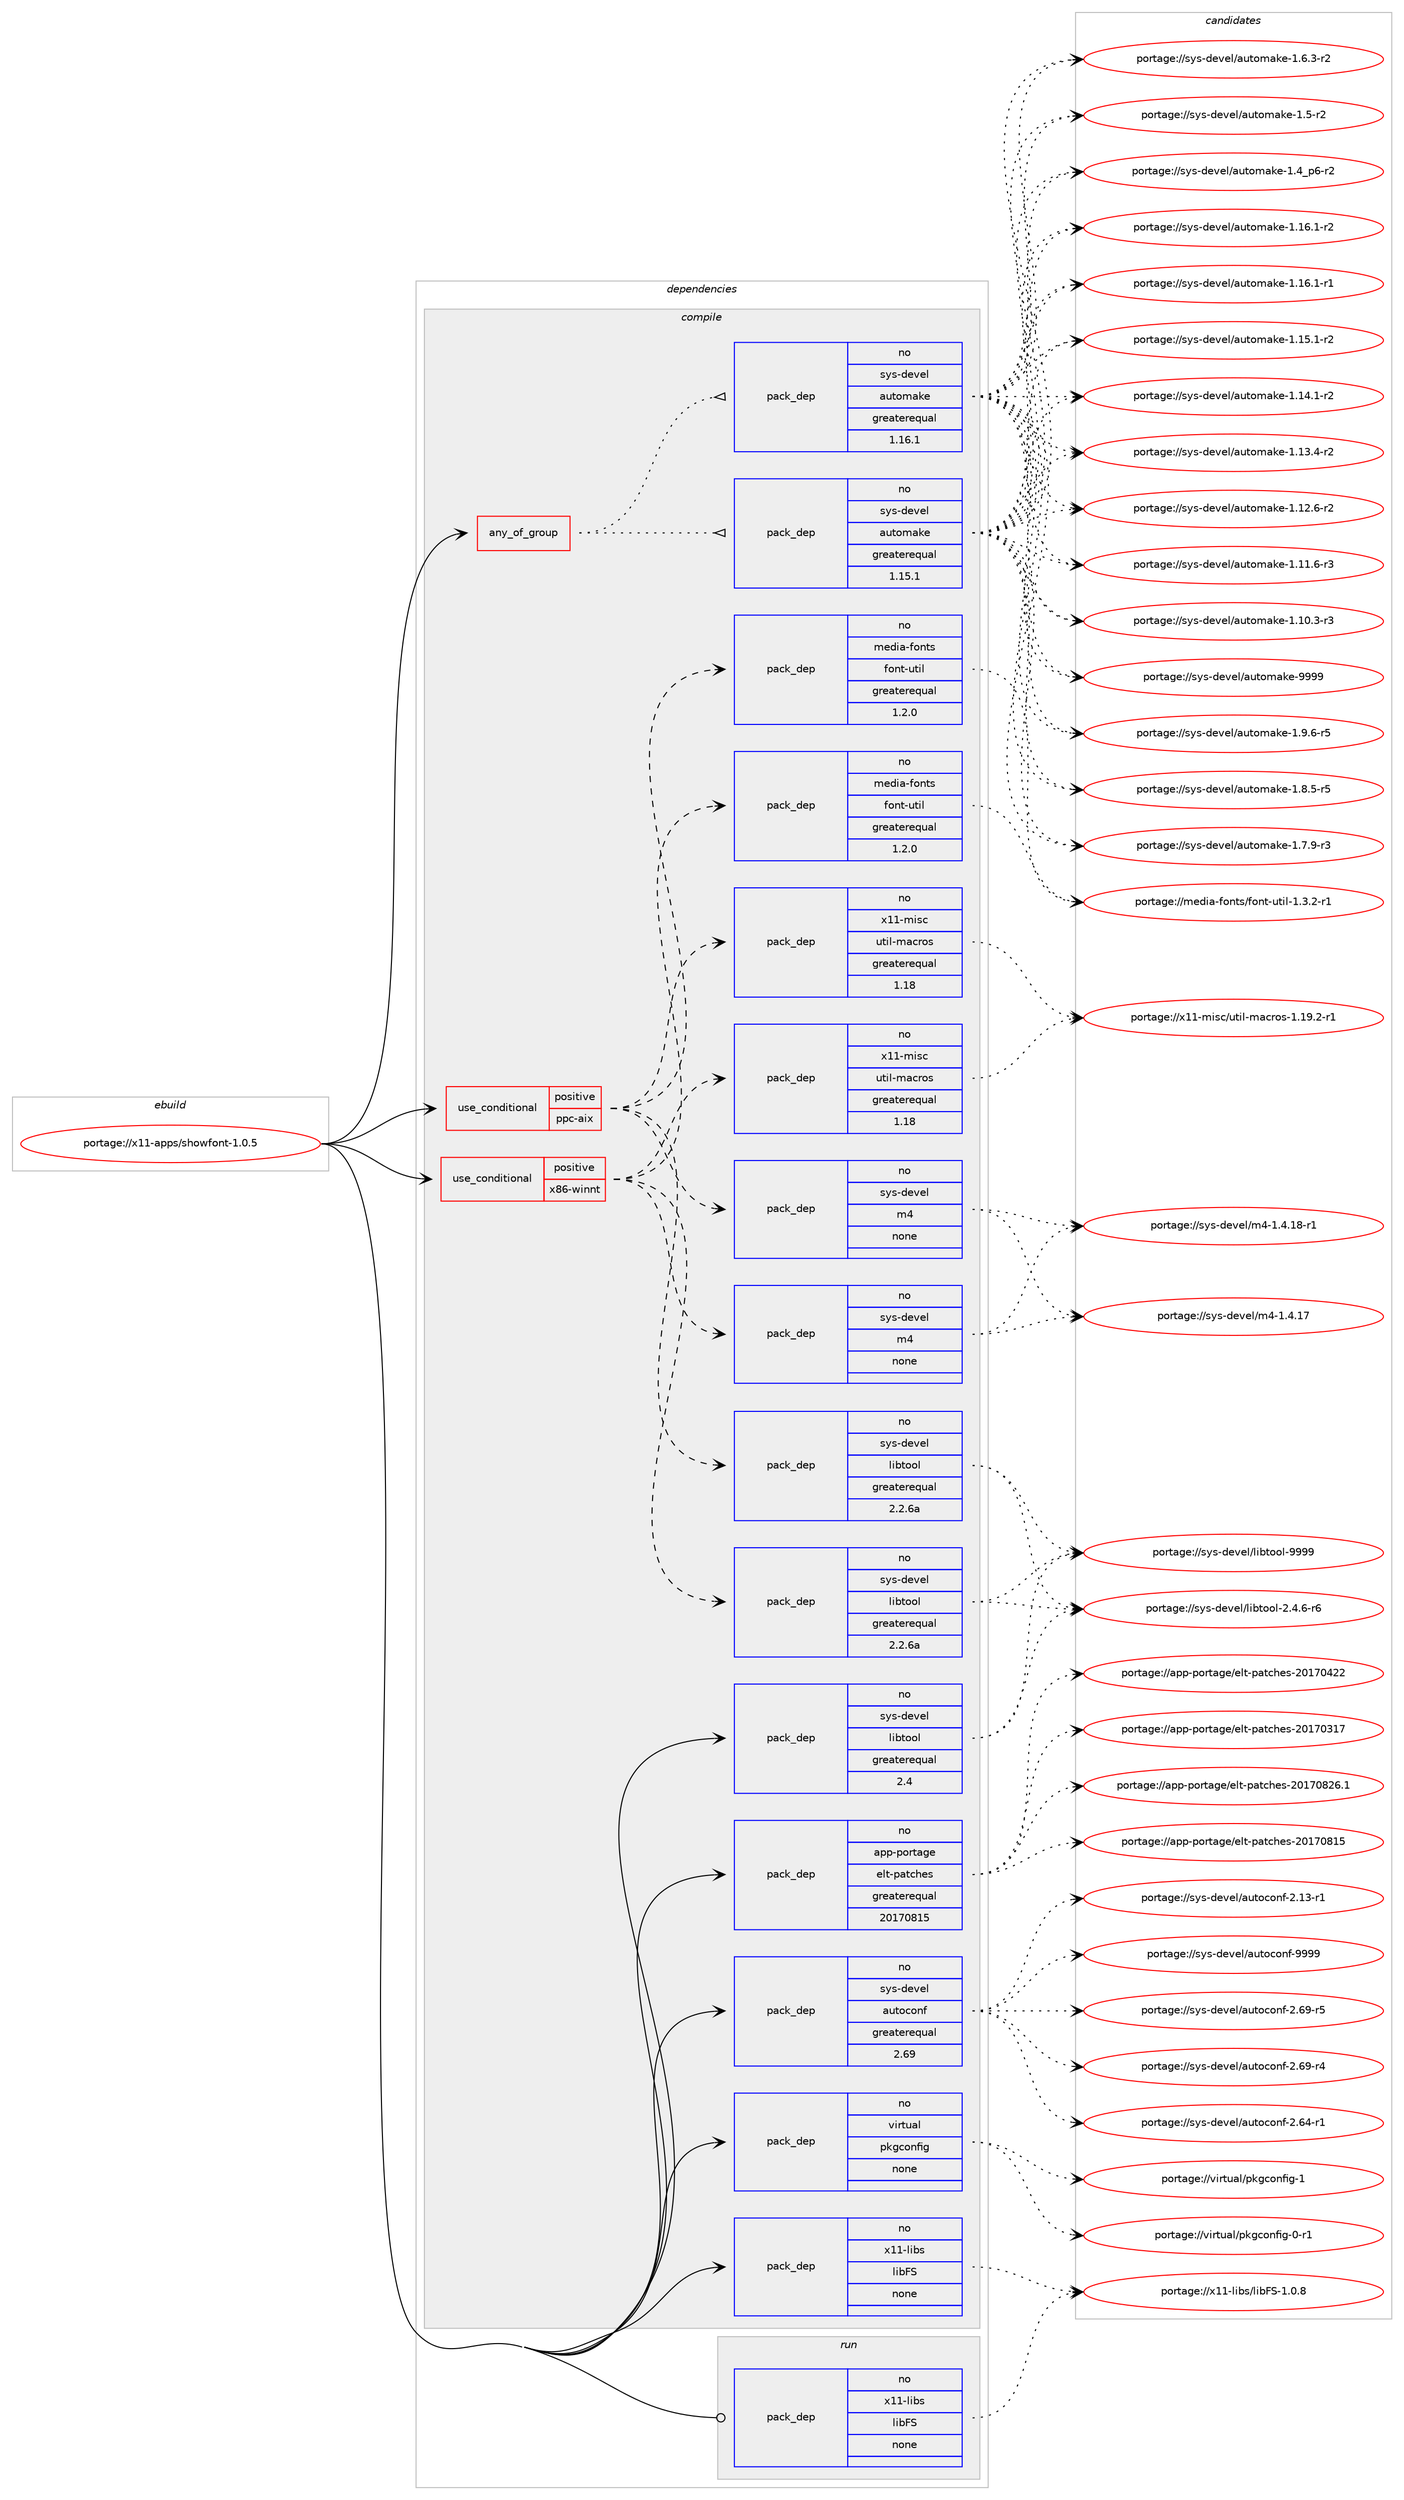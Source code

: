 digraph prolog {

# *************
# Graph options
# *************

newrank=true;
concentrate=true;
compound=true;
graph [rankdir=LR,fontname=Helvetica,fontsize=10,ranksep=1.5];#, ranksep=2.5, nodesep=0.2];
edge  [arrowhead=vee];
node  [fontname=Helvetica,fontsize=10];

# **********
# The ebuild
# **********

subgraph cluster_leftcol {
color=gray;
rank=same;
label=<<i>ebuild</i>>;
id [label="portage://x11-apps/showfont-1.0.5", color=red, width=4, href="../x11-apps/showfont-1.0.5.svg"];
}

# ****************
# The dependencies
# ****************

subgraph cluster_midcol {
color=gray;
label=<<i>dependencies</i>>;
subgraph cluster_compile {
fillcolor="#eeeeee";
style=filled;
label=<<i>compile</i>>;
subgraph any325 {
dependency17321 [label=<<TABLE BORDER="0" CELLBORDER="1" CELLSPACING="0" CELLPADDING="4"><TR><TD CELLPADDING="10">any_of_group</TD></TR></TABLE>>, shape=none, color=red];subgraph pack14770 {
dependency17322 [label=<<TABLE BORDER="0" CELLBORDER="1" CELLSPACING="0" CELLPADDING="4" WIDTH="220"><TR><TD ROWSPAN="6" CELLPADDING="30">pack_dep</TD></TR><TR><TD WIDTH="110">no</TD></TR><TR><TD>sys-devel</TD></TR><TR><TD>automake</TD></TR><TR><TD>greaterequal</TD></TR><TR><TD>1.16.1</TD></TR></TABLE>>, shape=none, color=blue];
}
dependency17321:e -> dependency17322:w [weight=20,style="dotted",arrowhead="oinv"];
subgraph pack14771 {
dependency17323 [label=<<TABLE BORDER="0" CELLBORDER="1" CELLSPACING="0" CELLPADDING="4" WIDTH="220"><TR><TD ROWSPAN="6" CELLPADDING="30">pack_dep</TD></TR><TR><TD WIDTH="110">no</TD></TR><TR><TD>sys-devel</TD></TR><TR><TD>automake</TD></TR><TR><TD>greaterequal</TD></TR><TR><TD>1.15.1</TD></TR></TABLE>>, shape=none, color=blue];
}
dependency17321:e -> dependency17323:w [weight=20,style="dotted",arrowhead="oinv"];
}
id:e -> dependency17321:w [weight=20,style="solid",arrowhead="vee"];
subgraph cond2211 {
dependency17324 [label=<<TABLE BORDER="0" CELLBORDER="1" CELLSPACING="0" CELLPADDING="4"><TR><TD ROWSPAN="3" CELLPADDING="10">use_conditional</TD></TR><TR><TD>positive</TD></TR><TR><TD>ppc-aix</TD></TR></TABLE>>, shape=none, color=red];
subgraph pack14772 {
dependency17325 [label=<<TABLE BORDER="0" CELLBORDER="1" CELLSPACING="0" CELLPADDING="4" WIDTH="220"><TR><TD ROWSPAN="6" CELLPADDING="30">pack_dep</TD></TR><TR><TD WIDTH="110">no</TD></TR><TR><TD>sys-devel</TD></TR><TR><TD>libtool</TD></TR><TR><TD>greaterequal</TD></TR><TR><TD>2.2.6a</TD></TR></TABLE>>, shape=none, color=blue];
}
dependency17324:e -> dependency17325:w [weight=20,style="dashed",arrowhead="vee"];
subgraph pack14773 {
dependency17326 [label=<<TABLE BORDER="0" CELLBORDER="1" CELLSPACING="0" CELLPADDING="4" WIDTH="220"><TR><TD ROWSPAN="6" CELLPADDING="30">pack_dep</TD></TR><TR><TD WIDTH="110">no</TD></TR><TR><TD>sys-devel</TD></TR><TR><TD>m4</TD></TR><TR><TD>none</TD></TR><TR><TD></TD></TR></TABLE>>, shape=none, color=blue];
}
dependency17324:e -> dependency17326:w [weight=20,style="dashed",arrowhead="vee"];
subgraph pack14774 {
dependency17327 [label=<<TABLE BORDER="0" CELLBORDER="1" CELLSPACING="0" CELLPADDING="4" WIDTH="220"><TR><TD ROWSPAN="6" CELLPADDING="30">pack_dep</TD></TR><TR><TD WIDTH="110">no</TD></TR><TR><TD>x11-misc</TD></TR><TR><TD>util-macros</TD></TR><TR><TD>greaterequal</TD></TR><TR><TD>1.18</TD></TR></TABLE>>, shape=none, color=blue];
}
dependency17324:e -> dependency17327:w [weight=20,style="dashed",arrowhead="vee"];
subgraph pack14775 {
dependency17328 [label=<<TABLE BORDER="0" CELLBORDER="1" CELLSPACING="0" CELLPADDING="4" WIDTH="220"><TR><TD ROWSPAN="6" CELLPADDING="30">pack_dep</TD></TR><TR><TD WIDTH="110">no</TD></TR><TR><TD>media-fonts</TD></TR><TR><TD>font-util</TD></TR><TR><TD>greaterequal</TD></TR><TR><TD>1.2.0</TD></TR></TABLE>>, shape=none, color=blue];
}
dependency17324:e -> dependency17328:w [weight=20,style="dashed",arrowhead="vee"];
}
id:e -> dependency17324:w [weight=20,style="solid",arrowhead="vee"];
subgraph cond2212 {
dependency17329 [label=<<TABLE BORDER="0" CELLBORDER="1" CELLSPACING="0" CELLPADDING="4"><TR><TD ROWSPAN="3" CELLPADDING="10">use_conditional</TD></TR><TR><TD>positive</TD></TR><TR><TD>x86-winnt</TD></TR></TABLE>>, shape=none, color=red];
subgraph pack14776 {
dependency17330 [label=<<TABLE BORDER="0" CELLBORDER="1" CELLSPACING="0" CELLPADDING="4" WIDTH="220"><TR><TD ROWSPAN="6" CELLPADDING="30">pack_dep</TD></TR><TR><TD WIDTH="110">no</TD></TR><TR><TD>sys-devel</TD></TR><TR><TD>libtool</TD></TR><TR><TD>greaterequal</TD></TR><TR><TD>2.2.6a</TD></TR></TABLE>>, shape=none, color=blue];
}
dependency17329:e -> dependency17330:w [weight=20,style="dashed",arrowhead="vee"];
subgraph pack14777 {
dependency17331 [label=<<TABLE BORDER="0" CELLBORDER="1" CELLSPACING="0" CELLPADDING="4" WIDTH="220"><TR><TD ROWSPAN="6" CELLPADDING="30">pack_dep</TD></TR><TR><TD WIDTH="110">no</TD></TR><TR><TD>sys-devel</TD></TR><TR><TD>m4</TD></TR><TR><TD>none</TD></TR><TR><TD></TD></TR></TABLE>>, shape=none, color=blue];
}
dependency17329:e -> dependency17331:w [weight=20,style="dashed",arrowhead="vee"];
subgraph pack14778 {
dependency17332 [label=<<TABLE BORDER="0" CELLBORDER="1" CELLSPACING="0" CELLPADDING="4" WIDTH="220"><TR><TD ROWSPAN="6" CELLPADDING="30">pack_dep</TD></TR><TR><TD WIDTH="110">no</TD></TR><TR><TD>x11-misc</TD></TR><TR><TD>util-macros</TD></TR><TR><TD>greaterequal</TD></TR><TR><TD>1.18</TD></TR></TABLE>>, shape=none, color=blue];
}
dependency17329:e -> dependency17332:w [weight=20,style="dashed",arrowhead="vee"];
subgraph pack14779 {
dependency17333 [label=<<TABLE BORDER="0" CELLBORDER="1" CELLSPACING="0" CELLPADDING="4" WIDTH="220"><TR><TD ROWSPAN="6" CELLPADDING="30">pack_dep</TD></TR><TR><TD WIDTH="110">no</TD></TR><TR><TD>media-fonts</TD></TR><TR><TD>font-util</TD></TR><TR><TD>greaterequal</TD></TR><TR><TD>1.2.0</TD></TR></TABLE>>, shape=none, color=blue];
}
dependency17329:e -> dependency17333:w [weight=20,style="dashed",arrowhead="vee"];
}
id:e -> dependency17329:w [weight=20,style="solid",arrowhead="vee"];
subgraph pack14780 {
dependency17334 [label=<<TABLE BORDER="0" CELLBORDER="1" CELLSPACING="0" CELLPADDING="4" WIDTH="220"><TR><TD ROWSPAN="6" CELLPADDING="30">pack_dep</TD></TR><TR><TD WIDTH="110">no</TD></TR><TR><TD>app-portage</TD></TR><TR><TD>elt-patches</TD></TR><TR><TD>greaterequal</TD></TR><TR><TD>20170815</TD></TR></TABLE>>, shape=none, color=blue];
}
id:e -> dependency17334:w [weight=20,style="solid",arrowhead="vee"];
subgraph pack14781 {
dependency17335 [label=<<TABLE BORDER="0" CELLBORDER="1" CELLSPACING="0" CELLPADDING="4" WIDTH="220"><TR><TD ROWSPAN="6" CELLPADDING="30">pack_dep</TD></TR><TR><TD WIDTH="110">no</TD></TR><TR><TD>sys-devel</TD></TR><TR><TD>autoconf</TD></TR><TR><TD>greaterequal</TD></TR><TR><TD>2.69</TD></TR></TABLE>>, shape=none, color=blue];
}
id:e -> dependency17335:w [weight=20,style="solid",arrowhead="vee"];
subgraph pack14782 {
dependency17336 [label=<<TABLE BORDER="0" CELLBORDER="1" CELLSPACING="0" CELLPADDING="4" WIDTH="220"><TR><TD ROWSPAN="6" CELLPADDING="30">pack_dep</TD></TR><TR><TD WIDTH="110">no</TD></TR><TR><TD>sys-devel</TD></TR><TR><TD>libtool</TD></TR><TR><TD>greaterequal</TD></TR><TR><TD>2.4</TD></TR></TABLE>>, shape=none, color=blue];
}
id:e -> dependency17336:w [weight=20,style="solid",arrowhead="vee"];
subgraph pack14783 {
dependency17337 [label=<<TABLE BORDER="0" CELLBORDER="1" CELLSPACING="0" CELLPADDING="4" WIDTH="220"><TR><TD ROWSPAN="6" CELLPADDING="30">pack_dep</TD></TR><TR><TD WIDTH="110">no</TD></TR><TR><TD>virtual</TD></TR><TR><TD>pkgconfig</TD></TR><TR><TD>none</TD></TR><TR><TD></TD></TR></TABLE>>, shape=none, color=blue];
}
id:e -> dependency17337:w [weight=20,style="solid",arrowhead="vee"];
subgraph pack14784 {
dependency17338 [label=<<TABLE BORDER="0" CELLBORDER="1" CELLSPACING="0" CELLPADDING="4" WIDTH="220"><TR><TD ROWSPAN="6" CELLPADDING="30">pack_dep</TD></TR><TR><TD WIDTH="110">no</TD></TR><TR><TD>x11-libs</TD></TR><TR><TD>libFS</TD></TR><TR><TD>none</TD></TR><TR><TD></TD></TR></TABLE>>, shape=none, color=blue];
}
id:e -> dependency17338:w [weight=20,style="solid",arrowhead="vee"];
}
subgraph cluster_compileandrun {
fillcolor="#eeeeee";
style=filled;
label=<<i>compile and run</i>>;
}
subgraph cluster_run {
fillcolor="#eeeeee";
style=filled;
label=<<i>run</i>>;
subgraph pack14785 {
dependency17339 [label=<<TABLE BORDER="0" CELLBORDER="1" CELLSPACING="0" CELLPADDING="4" WIDTH="220"><TR><TD ROWSPAN="6" CELLPADDING="30">pack_dep</TD></TR><TR><TD WIDTH="110">no</TD></TR><TR><TD>x11-libs</TD></TR><TR><TD>libFS</TD></TR><TR><TD>none</TD></TR><TR><TD></TD></TR></TABLE>>, shape=none, color=blue];
}
id:e -> dependency17339:w [weight=20,style="solid",arrowhead="odot"];
}
}

# **************
# The candidates
# **************

subgraph cluster_choices {
rank=same;
color=gray;
label=<<i>candidates</i>>;

subgraph choice14770 {
color=black;
nodesep=1;
choice115121115451001011181011084797117116111109971071014557575757 [label="portage://sys-devel/automake-9999", color=red, width=4,href="../sys-devel/automake-9999.svg"];
choice115121115451001011181011084797117116111109971071014549465746544511453 [label="portage://sys-devel/automake-1.9.6-r5", color=red, width=4,href="../sys-devel/automake-1.9.6-r5.svg"];
choice115121115451001011181011084797117116111109971071014549465646534511453 [label="portage://sys-devel/automake-1.8.5-r5", color=red, width=4,href="../sys-devel/automake-1.8.5-r5.svg"];
choice115121115451001011181011084797117116111109971071014549465546574511451 [label="portage://sys-devel/automake-1.7.9-r3", color=red, width=4,href="../sys-devel/automake-1.7.9-r3.svg"];
choice115121115451001011181011084797117116111109971071014549465446514511450 [label="portage://sys-devel/automake-1.6.3-r2", color=red, width=4,href="../sys-devel/automake-1.6.3-r2.svg"];
choice11512111545100101118101108479711711611110997107101454946534511450 [label="portage://sys-devel/automake-1.5-r2", color=red, width=4,href="../sys-devel/automake-1.5-r2.svg"];
choice115121115451001011181011084797117116111109971071014549465295112544511450 [label="portage://sys-devel/automake-1.4_p6-r2", color=red, width=4,href="../sys-devel/automake-1.4_p6-r2.svg"];
choice11512111545100101118101108479711711611110997107101454946495446494511450 [label="portage://sys-devel/automake-1.16.1-r2", color=red, width=4,href="../sys-devel/automake-1.16.1-r2.svg"];
choice11512111545100101118101108479711711611110997107101454946495446494511449 [label="portage://sys-devel/automake-1.16.1-r1", color=red, width=4,href="../sys-devel/automake-1.16.1-r1.svg"];
choice11512111545100101118101108479711711611110997107101454946495346494511450 [label="portage://sys-devel/automake-1.15.1-r2", color=red, width=4,href="../sys-devel/automake-1.15.1-r2.svg"];
choice11512111545100101118101108479711711611110997107101454946495246494511450 [label="portage://sys-devel/automake-1.14.1-r2", color=red, width=4,href="../sys-devel/automake-1.14.1-r2.svg"];
choice11512111545100101118101108479711711611110997107101454946495146524511450 [label="portage://sys-devel/automake-1.13.4-r2", color=red, width=4,href="../sys-devel/automake-1.13.4-r2.svg"];
choice11512111545100101118101108479711711611110997107101454946495046544511450 [label="portage://sys-devel/automake-1.12.6-r2", color=red, width=4,href="../sys-devel/automake-1.12.6-r2.svg"];
choice11512111545100101118101108479711711611110997107101454946494946544511451 [label="portage://sys-devel/automake-1.11.6-r3", color=red, width=4,href="../sys-devel/automake-1.11.6-r3.svg"];
choice11512111545100101118101108479711711611110997107101454946494846514511451 [label="portage://sys-devel/automake-1.10.3-r3", color=red, width=4,href="../sys-devel/automake-1.10.3-r3.svg"];
dependency17322:e -> choice115121115451001011181011084797117116111109971071014557575757:w [style=dotted,weight="100"];
dependency17322:e -> choice115121115451001011181011084797117116111109971071014549465746544511453:w [style=dotted,weight="100"];
dependency17322:e -> choice115121115451001011181011084797117116111109971071014549465646534511453:w [style=dotted,weight="100"];
dependency17322:e -> choice115121115451001011181011084797117116111109971071014549465546574511451:w [style=dotted,weight="100"];
dependency17322:e -> choice115121115451001011181011084797117116111109971071014549465446514511450:w [style=dotted,weight="100"];
dependency17322:e -> choice11512111545100101118101108479711711611110997107101454946534511450:w [style=dotted,weight="100"];
dependency17322:e -> choice115121115451001011181011084797117116111109971071014549465295112544511450:w [style=dotted,weight="100"];
dependency17322:e -> choice11512111545100101118101108479711711611110997107101454946495446494511450:w [style=dotted,weight="100"];
dependency17322:e -> choice11512111545100101118101108479711711611110997107101454946495446494511449:w [style=dotted,weight="100"];
dependency17322:e -> choice11512111545100101118101108479711711611110997107101454946495346494511450:w [style=dotted,weight="100"];
dependency17322:e -> choice11512111545100101118101108479711711611110997107101454946495246494511450:w [style=dotted,weight="100"];
dependency17322:e -> choice11512111545100101118101108479711711611110997107101454946495146524511450:w [style=dotted,weight="100"];
dependency17322:e -> choice11512111545100101118101108479711711611110997107101454946495046544511450:w [style=dotted,weight="100"];
dependency17322:e -> choice11512111545100101118101108479711711611110997107101454946494946544511451:w [style=dotted,weight="100"];
dependency17322:e -> choice11512111545100101118101108479711711611110997107101454946494846514511451:w [style=dotted,weight="100"];
}
subgraph choice14771 {
color=black;
nodesep=1;
choice115121115451001011181011084797117116111109971071014557575757 [label="portage://sys-devel/automake-9999", color=red, width=4,href="../sys-devel/automake-9999.svg"];
choice115121115451001011181011084797117116111109971071014549465746544511453 [label="portage://sys-devel/automake-1.9.6-r5", color=red, width=4,href="../sys-devel/automake-1.9.6-r5.svg"];
choice115121115451001011181011084797117116111109971071014549465646534511453 [label="portage://sys-devel/automake-1.8.5-r5", color=red, width=4,href="../sys-devel/automake-1.8.5-r5.svg"];
choice115121115451001011181011084797117116111109971071014549465546574511451 [label="portage://sys-devel/automake-1.7.9-r3", color=red, width=4,href="../sys-devel/automake-1.7.9-r3.svg"];
choice115121115451001011181011084797117116111109971071014549465446514511450 [label="portage://sys-devel/automake-1.6.3-r2", color=red, width=4,href="../sys-devel/automake-1.6.3-r2.svg"];
choice11512111545100101118101108479711711611110997107101454946534511450 [label="portage://sys-devel/automake-1.5-r2", color=red, width=4,href="../sys-devel/automake-1.5-r2.svg"];
choice115121115451001011181011084797117116111109971071014549465295112544511450 [label="portage://sys-devel/automake-1.4_p6-r2", color=red, width=4,href="../sys-devel/automake-1.4_p6-r2.svg"];
choice11512111545100101118101108479711711611110997107101454946495446494511450 [label="portage://sys-devel/automake-1.16.1-r2", color=red, width=4,href="../sys-devel/automake-1.16.1-r2.svg"];
choice11512111545100101118101108479711711611110997107101454946495446494511449 [label="portage://sys-devel/automake-1.16.1-r1", color=red, width=4,href="../sys-devel/automake-1.16.1-r1.svg"];
choice11512111545100101118101108479711711611110997107101454946495346494511450 [label="portage://sys-devel/automake-1.15.1-r2", color=red, width=4,href="../sys-devel/automake-1.15.1-r2.svg"];
choice11512111545100101118101108479711711611110997107101454946495246494511450 [label="portage://sys-devel/automake-1.14.1-r2", color=red, width=4,href="../sys-devel/automake-1.14.1-r2.svg"];
choice11512111545100101118101108479711711611110997107101454946495146524511450 [label="portage://sys-devel/automake-1.13.4-r2", color=red, width=4,href="../sys-devel/automake-1.13.4-r2.svg"];
choice11512111545100101118101108479711711611110997107101454946495046544511450 [label="portage://sys-devel/automake-1.12.6-r2", color=red, width=4,href="../sys-devel/automake-1.12.6-r2.svg"];
choice11512111545100101118101108479711711611110997107101454946494946544511451 [label="portage://sys-devel/automake-1.11.6-r3", color=red, width=4,href="../sys-devel/automake-1.11.6-r3.svg"];
choice11512111545100101118101108479711711611110997107101454946494846514511451 [label="portage://sys-devel/automake-1.10.3-r3", color=red, width=4,href="../sys-devel/automake-1.10.3-r3.svg"];
dependency17323:e -> choice115121115451001011181011084797117116111109971071014557575757:w [style=dotted,weight="100"];
dependency17323:e -> choice115121115451001011181011084797117116111109971071014549465746544511453:w [style=dotted,weight="100"];
dependency17323:e -> choice115121115451001011181011084797117116111109971071014549465646534511453:w [style=dotted,weight="100"];
dependency17323:e -> choice115121115451001011181011084797117116111109971071014549465546574511451:w [style=dotted,weight="100"];
dependency17323:e -> choice115121115451001011181011084797117116111109971071014549465446514511450:w [style=dotted,weight="100"];
dependency17323:e -> choice11512111545100101118101108479711711611110997107101454946534511450:w [style=dotted,weight="100"];
dependency17323:e -> choice115121115451001011181011084797117116111109971071014549465295112544511450:w [style=dotted,weight="100"];
dependency17323:e -> choice11512111545100101118101108479711711611110997107101454946495446494511450:w [style=dotted,weight="100"];
dependency17323:e -> choice11512111545100101118101108479711711611110997107101454946495446494511449:w [style=dotted,weight="100"];
dependency17323:e -> choice11512111545100101118101108479711711611110997107101454946495346494511450:w [style=dotted,weight="100"];
dependency17323:e -> choice11512111545100101118101108479711711611110997107101454946495246494511450:w [style=dotted,weight="100"];
dependency17323:e -> choice11512111545100101118101108479711711611110997107101454946495146524511450:w [style=dotted,weight="100"];
dependency17323:e -> choice11512111545100101118101108479711711611110997107101454946495046544511450:w [style=dotted,weight="100"];
dependency17323:e -> choice11512111545100101118101108479711711611110997107101454946494946544511451:w [style=dotted,weight="100"];
dependency17323:e -> choice11512111545100101118101108479711711611110997107101454946494846514511451:w [style=dotted,weight="100"];
}
subgraph choice14772 {
color=black;
nodesep=1;
choice1151211154510010111810110847108105981161111111084557575757 [label="portage://sys-devel/libtool-9999", color=red, width=4,href="../sys-devel/libtool-9999.svg"];
choice1151211154510010111810110847108105981161111111084550465246544511454 [label="portage://sys-devel/libtool-2.4.6-r6", color=red, width=4,href="../sys-devel/libtool-2.4.6-r6.svg"];
dependency17325:e -> choice1151211154510010111810110847108105981161111111084557575757:w [style=dotted,weight="100"];
dependency17325:e -> choice1151211154510010111810110847108105981161111111084550465246544511454:w [style=dotted,weight="100"];
}
subgraph choice14773 {
color=black;
nodesep=1;
choice115121115451001011181011084710952454946524649564511449 [label="portage://sys-devel/m4-1.4.18-r1", color=red, width=4,href="../sys-devel/m4-1.4.18-r1.svg"];
choice11512111545100101118101108471095245494652464955 [label="portage://sys-devel/m4-1.4.17", color=red, width=4,href="../sys-devel/m4-1.4.17.svg"];
dependency17326:e -> choice115121115451001011181011084710952454946524649564511449:w [style=dotted,weight="100"];
dependency17326:e -> choice11512111545100101118101108471095245494652464955:w [style=dotted,weight="100"];
}
subgraph choice14774 {
color=black;
nodesep=1;
choice1204949451091051159947117116105108451099799114111115454946495746504511449 [label="portage://x11-misc/util-macros-1.19.2-r1", color=red, width=4,href="../x11-misc/util-macros-1.19.2-r1.svg"];
dependency17327:e -> choice1204949451091051159947117116105108451099799114111115454946495746504511449:w [style=dotted,weight="100"];
}
subgraph choice14775 {
color=black;
nodesep=1;
choice109101100105974510211111011611547102111110116451171161051084549465146504511449 [label="portage://media-fonts/font-util-1.3.2-r1", color=red, width=4,href="../media-fonts/font-util-1.3.2-r1.svg"];
dependency17328:e -> choice109101100105974510211111011611547102111110116451171161051084549465146504511449:w [style=dotted,weight="100"];
}
subgraph choice14776 {
color=black;
nodesep=1;
choice1151211154510010111810110847108105981161111111084557575757 [label="portage://sys-devel/libtool-9999", color=red, width=4,href="../sys-devel/libtool-9999.svg"];
choice1151211154510010111810110847108105981161111111084550465246544511454 [label="portage://sys-devel/libtool-2.4.6-r6", color=red, width=4,href="../sys-devel/libtool-2.4.6-r6.svg"];
dependency17330:e -> choice1151211154510010111810110847108105981161111111084557575757:w [style=dotted,weight="100"];
dependency17330:e -> choice1151211154510010111810110847108105981161111111084550465246544511454:w [style=dotted,weight="100"];
}
subgraph choice14777 {
color=black;
nodesep=1;
choice115121115451001011181011084710952454946524649564511449 [label="portage://sys-devel/m4-1.4.18-r1", color=red, width=4,href="../sys-devel/m4-1.4.18-r1.svg"];
choice11512111545100101118101108471095245494652464955 [label="portage://sys-devel/m4-1.4.17", color=red, width=4,href="../sys-devel/m4-1.4.17.svg"];
dependency17331:e -> choice115121115451001011181011084710952454946524649564511449:w [style=dotted,weight="100"];
dependency17331:e -> choice11512111545100101118101108471095245494652464955:w [style=dotted,weight="100"];
}
subgraph choice14778 {
color=black;
nodesep=1;
choice1204949451091051159947117116105108451099799114111115454946495746504511449 [label="portage://x11-misc/util-macros-1.19.2-r1", color=red, width=4,href="../x11-misc/util-macros-1.19.2-r1.svg"];
dependency17332:e -> choice1204949451091051159947117116105108451099799114111115454946495746504511449:w [style=dotted,weight="100"];
}
subgraph choice14779 {
color=black;
nodesep=1;
choice109101100105974510211111011611547102111110116451171161051084549465146504511449 [label="portage://media-fonts/font-util-1.3.2-r1", color=red, width=4,href="../media-fonts/font-util-1.3.2-r1.svg"];
dependency17333:e -> choice109101100105974510211111011611547102111110116451171161051084549465146504511449:w [style=dotted,weight="100"];
}
subgraph choice14780 {
color=black;
nodesep=1;
choice971121124511211111411697103101471011081164511297116991041011154550484955485650544649 [label="portage://app-portage/elt-patches-20170826.1", color=red, width=4,href="../app-portage/elt-patches-20170826.1.svg"];
choice97112112451121111141169710310147101108116451129711699104101115455048495548564953 [label="portage://app-portage/elt-patches-20170815", color=red, width=4,href="../app-portage/elt-patches-20170815.svg"];
choice97112112451121111141169710310147101108116451129711699104101115455048495548525050 [label="portage://app-portage/elt-patches-20170422", color=red, width=4,href="../app-portage/elt-patches-20170422.svg"];
choice97112112451121111141169710310147101108116451129711699104101115455048495548514955 [label="portage://app-portage/elt-patches-20170317", color=red, width=4,href="../app-portage/elt-patches-20170317.svg"];
dependency17334:e -> choice971121124511211111411697103101471011081164511297116991041011154550484955485650544649:w [style=dotted,weight="100"];
dependency17334:e -> choice97112112451121111141169710310147101108116451129711699104101115455048495548564953:w [style=dotted,weight="100"];
dependency17334:e -> choice97112112451121111141169710310147101108116451129711699104101115455048495548525050:w [style=dotted,weight="100"];
dependency17334:e -> choice97112112451121111141169710310147101108116451129711699104101115455048495548514955:w [style=dotted,weight="100"];
}
subgraph choice14781 {
color=black;
nodesep=1;
choice115121115451001011181011084797117116111991111101024557575757 [label="portage://sys-devel/autoconf-9999", color=red, width=4,href="../sys-devel/autoconf-9999.svg"];
choice1151211154510010111810110847971171161119911111010245504654574511453 [label="portage://sys-devel/autoconf-2.69-r5", color=red, width=4,href="../sys-devel/autoconf-2.69-r5.svg"];
choice1151211154510010111810110847971171161119911111010245504654574511452 [label="portage://sys-devel/autoconf-2.69-r4", color=red, width=4,href="../sys-devel/autoconf-2.69-r4.svg"];
choice1151211154510010111810110847971171161119911111010245504654524511449 [label="portage://sys-devel/autoconf-2.64-r1", color=red, width=4,href="../sys-devel/autoconf-2.64-r1.svg"];
choice1151211154510010111810110847971171161119911111010245504649514511449 [label="portage://sys-devel/autoconf-2.13-r1", color=red, width=4,href="../sys-devel/autoconf-2.13-r1.svg"];
dependency17335:e -> choice115121115451001011181011084797117116111991111101024557575757:w [style=dotted,weight="100"];
dependency17335:e -> choice1151211154510010111810110847971171161119911111010245504654574511453:w [style=dotted,weight="100"];
dependency17335:e -> choice1151211154510010111810110847971171161119911111010245504654574511452:w [style=dotted,weight="100"];
dependency17335:e -> choice1151211154510010111810110847971171161119911111010245504654524511449:w [style=dotted,weight="100"];
dependency17335:e -> choice1151211154510010111810110847971171161119911111010245504649514511449:w [style=dotted,weight="100"];
}
subgraph choice14782 {
color=black;
nodesep=1;
choice1151211154510010111810110847108105981161111111084557575757 [label="portage://sys-devel/libtool-9999", color=red, width=4,href="../sys-devel/libtool-9999.svg"];
choice1151211154510010111810110847108105981161111111084550465246544511454 [label="portage://sys-devel/libtool-2.4.6-r6", color=red, width=4,href="../sys-devel/libtool-2.4.6-r6.svg"];
dependency17336:e -> choice1151211154510010111810110847108105981161111111084557575757:w [style=dotted,weight="100"];
dependency17336:e -> choice1151211154510010111810110847108105981161111111084550465246544511454:w [style=dotted,weight="100"];
}
subgraph choice14783 {
color=black;
nodesep=1;
choice1181051141161179710847112107103991111101021051034549 [label="portage://virtual/pkgconfig-1", color=red, width=4,href="../virtual/pkgconfig-1.svg"];
choice11810511411611797108471121071039911111010210510345484511449 [label="portage://virtual/pkgconfig-0-r1", color=red, width=4,href="../virtual/pkgconfig-0-r1.svg"];
dependency17337:e -> choice1181051141161179710847112107103991111101021051034549:w [style=dotted,weight="100"];
dependency17337:e -> choice11810511411611797108471121071039911111010210510345484511449:w [style=dotted,weight="100"];
}
subgraph choice14784 {
color=black;
nodesep=1;
choice1204949451081059811547108105987083454946484656 [label="portage://x11-libs/libFS-1.0.8", color=red, width=4,href="../x11-libs/libFS-1.0.8.svg"];
dependency17338:e -> choice1204949451081059811547108105987083454946484656:w [style=dotted,weight="100"];
}
subgraph choice14785 {
color=black;
nodesep=1;
choice1204949451081059811547108105987083454946484656 [label="portage://x11-libs/libFS-1.0.8", color=red, width=4,href="../x11-libs/libFS-1.0.8.svg"];
dependency17339:e -> choice1204949451081059811547108105987083454946484656:w [style=dotted,weight="100"];
}
}

}
